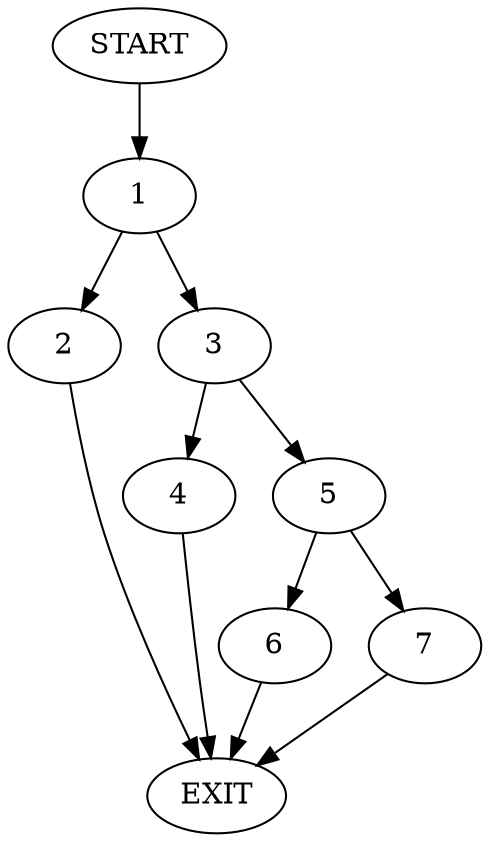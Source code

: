 digraph {
0 [label="START"]
8 [label="EXIT"]
0 -> 1
1 -> 2
1 -> 3
3 -> 4
3 -> 5
2 -> 8
5 -> 6
5 -> 7
4 -> 8
7 -> 8
6 -> 8
}
